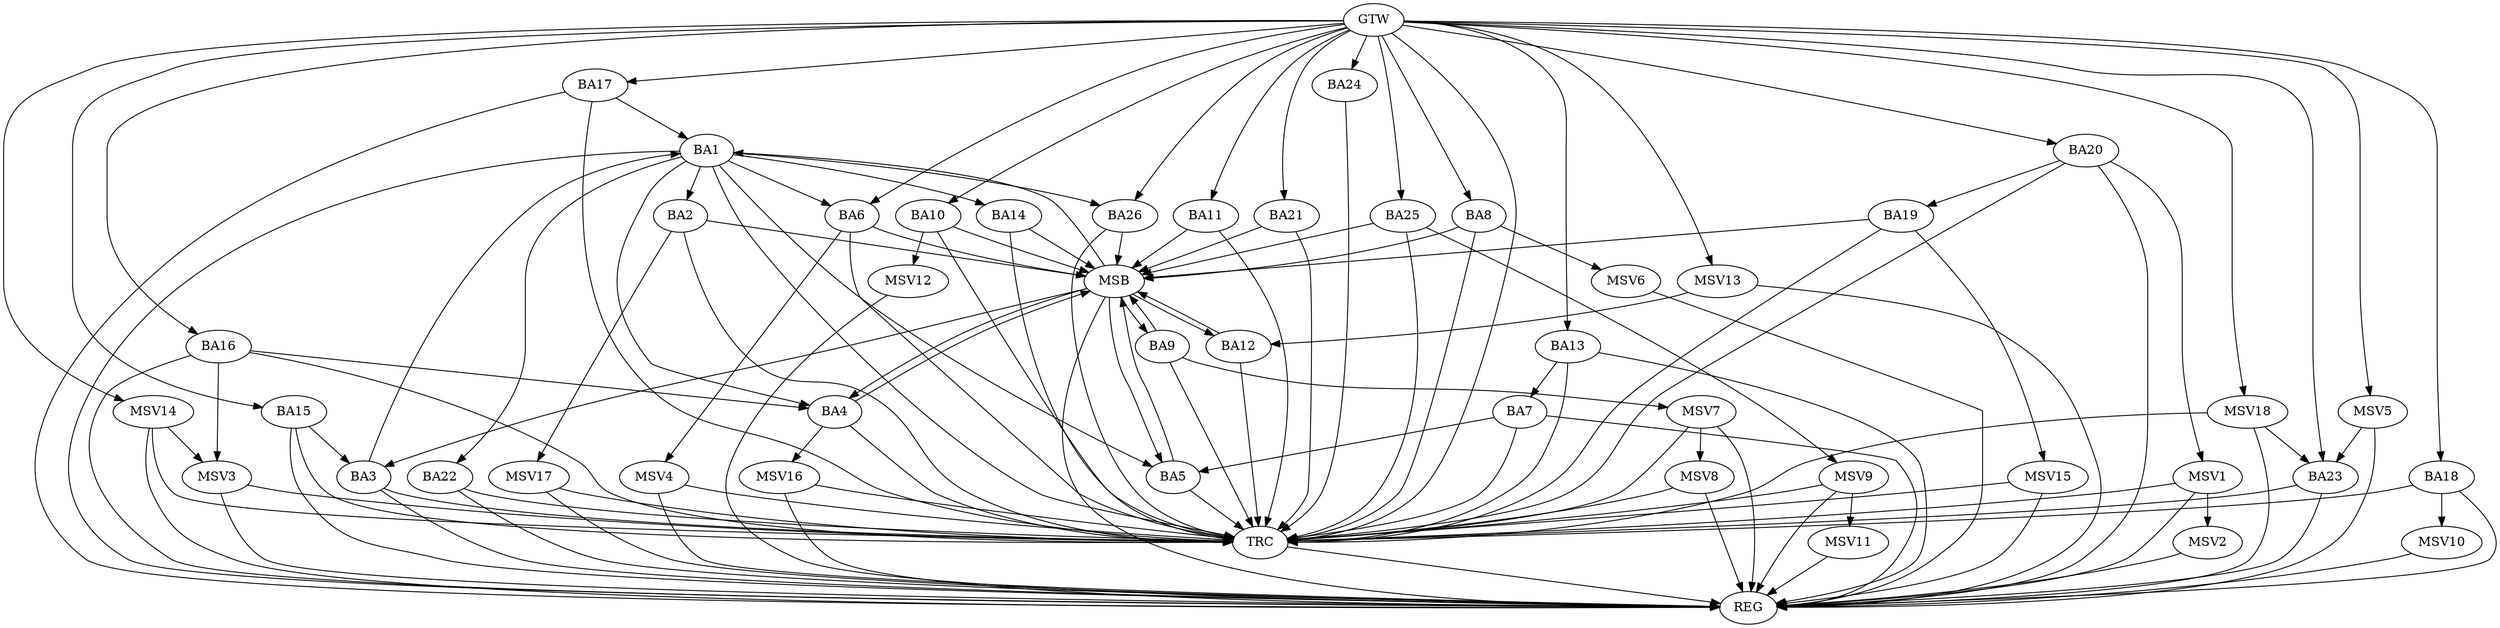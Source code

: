 strict digraph G {
  BA1 [ label="BA1" ];
  BA2 [ label="BA2" ];
  BA3 [ label="BA3" ];
  BA4 [ label="BA4" ];
  BA5 [ label="BA5" ];
  BA6 [ label="BA6" ];
  BA7 [ label="BA7" ];
  BA8 [ label="BA8" ];
  BA9 [ label="BA9" ];
  BA10 [ label="BA10" ];
  BA11 [ label="BA11" ];
  BA12 [ label="BA12" ];
  BA13 [ label="BA13" ];
  BA14 [ label="BA14" ];
  BA15 [ label="BA15" ];
  BA16 [ label="BA16" ];
  BA17 [ label="BA17" ];
  BA18 [ label="BA18" ];
  BA19 [ label="BA19" ];
  BA20 [ label="BA20" ];
  BA21 [ label="BA21" ];
  BA22 [ label="BA22" ];
  BA23 [ label="BA23" ];
  BA24 [ label="BA24" ];
  BA25 [ label="BA25" ];
  BA26 [ label="BA26" ];
  GTW [ label="GTW" ];
  REG [ label="REG" ];
  MSB [ label="MSB" ];
  TRC [ label="TRC" ];
  MSV1 [ label="MSV1" ];
  MSV2 [ label="MSV2" ];
  MSV3 [ label="MSV3" ];
  MSV4 [ label="MSV4" ];
  MSV5 [ label="MSV5" ];
  MSV6 [ label="MSV6" ];
  MSV7 [ label="MSV7" ];
  MSV8 [ label="MSV8" ];
  MSV9 [ label="MSV9" ];
  MSV10 [ label="MSV10" ];
  MSV11 [ label="MSV11" ];
  MSV12 [ label="MSV12" ];
  MSV13 [ label="MSV13" ];
  MSV14 [ label="MSV14" ];
  MSV15 [ label="MSV15" ];
  MSV16 [ label="MSV16" ];
  MSV17 [ label="MSV17" ];
  MSV18 [ label="MSV18" ];
  BA1 -> BA2;
  BA3 -> BA1;
  BA7 -> BA5;
  BA13 -> BA7;
  BA15 -> BA3;
  BA16 -> BA4;
  BA17 -> BA1;
  BA20 -> BA19;
  GTW -> BA6;
  GTW -> BA8;
  GTW -> BA10;
  GTW -> BA11;
  GTW -> BA13;
  GTW -> BA15;
  GTW -> BA16;
  GTW -> BA17;
  GTW -> BA18;
  GTW -> BA20;
  GTW -> BA21;
  GTW -> BA23;
  GTW -> BA24;
  GTW -> BA25;
  GTW -> BA26;
  BA1 -> REG;
  BA3 -> REG;
  BA7 -> REG;
  BA13 -> REG;
  BA15 -> REG;
  BA16 -> REG;
  BA17 -> REG;
  BA18 -> REG;
  BA20 -> REG;
  BA22 -> REG;
  BA23 -> REG;
  BA2 -> MSB;
  MSB -> BA1;
  MSB -> REG;
  BA4 -> MSB;
  MSB -> BA3;
  BA5 -> MSB;
  MSB -> BA4;
  BA6 -> MSB;
  MSB -> BA5;
  BA8 -> MSB;
  BA9 -> MSB;
  BA10 -> MSB;
  BA11 -> MSB;
  MSB -> BA9;
  BA12 -> MSB;
  BA14 -> MSB;
  BA19 -> MSB;
  MSB -> BA12;
  BA21 -> MSB;
  BA25 -> MSB;
  BA26 -> MSB;
  BA1 -> TRC;
  BA2 -> TRC;
  BA3 -> TRC;
  BA4 -> TRC;
  BA5 -> TRC;
  BA6 -> TRC;
  BA7 -> TRC;
  BA8 -> TRC;
  BA9 -> TRC;
  BA10 -> TRC;
  BA11 -> TRC;
  BA12 -> TRC;
  BA13 -> TRC;
  BA14 -> TRC;
  BA15 -> TRC;
  BA16 -> TRC;
  BA17 -> TRC;
  BA18 -> TRC;
  BA19 -> TRC;
  BA20 -> TRC;
  BA21 -> TRC;
  BA22 -> TRC;
  BA23 -> TRC;
  BA24 -> TRC;
  BA25 -> TRC;
  BA26 -> TRC;
  GTW -> TRC;
  TRC -> REG;
  BA1 -> BA6;
  BA1 -> BA5;
  BA1 -> BA4;
  BA1 -> BA26;
  BA1 -> BA22;
  BA1 -> BA14;
  BA20 -> MSV1;
  MSV1 -> REG;
  MSV1 -> TRC;
  MSV1 -> MSV2;
  MSV2 -> REG;
  BA16 -> MSV3;
  MSV3 -> REG;
  MSV3 -> TRC;
  BA6 -> MSV4;
  MSV4 -> REG;
  MSV4 -> TRC;
  MSV5 -> BA23;
  GTW -> MSV5;
  MSV5 -> REG;
  BA8 -> MSV6;
  MSV6 -> REG;
  BA9 -> MSV7;
  MSV7 -> REG;
  MSV7 -> TRC;
  MSV7 -> MSV8;
  MSV8 -> REG;
  MSV8 -> TRC;
  BA25 -> MSV9;
  MSV9 -> REG;
  MSV9 -> TRC;
  BA18 -> MSV10;
  MSV10 -> REG;
  MSV9 -> MSV11;
  MSV11 -> REG;
  BA10 -> MSV12;
  MSV12 -> REG;
  MSV13 -> BA12;
  GTW -> MSV13;
  MSV13 -> REG;
  MSV14 -> MSV3;
  GTW -> MSV14;
  MSV14 -> REG;
  MSV14 -> TRC;
  BA19 -> MSV15;
  MSV15 -> REG;
  MSV15 -> TRC;
  BA4 -> MSV16;
  MSV16 -> REG;
  MSV16 -> TRC;
  BA2 -> MSV17;
  MSV17 -> REG;
  MSV17 -> TRC;
  MSV18 -> BA23;
  GTW -> MSV18;
  MSV18 -> REG;
  MSV18 -> TRC;
}
